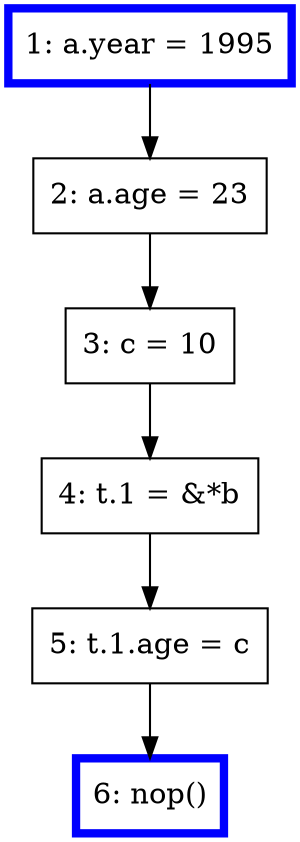 digraph {
  node [shape=box]
  n1 [label="1: a.year = 1995", color=blue, penwidth=4];
  n2 [label="2: a.age = 23"];
  n3 [label="3: c = 10"];
  n4 [label="4: t.1 = &*b"];
  n5 [label="5: t.1.age = c"];
  n6 [label="6: nop()", color=blue, penwidth=4];

  n1 -> n2 ;
  n2 -> n3 ;
  n3 -> n4 ;
  n4 -> n5 ;
  n5 -> n6 ;
}
